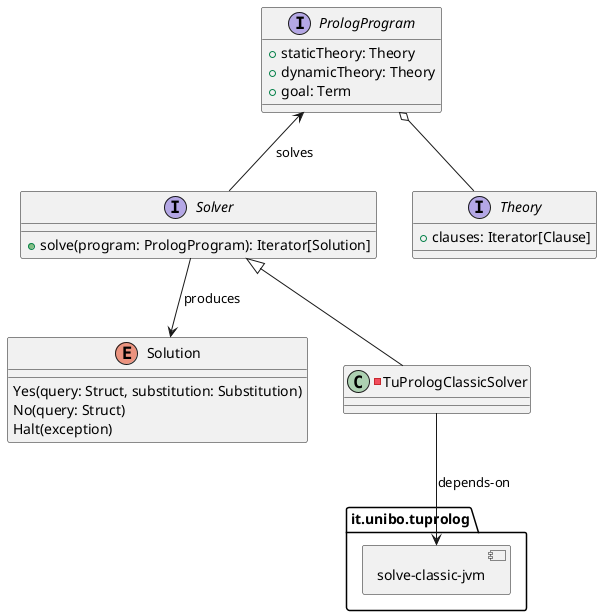 @startuml
interface Solver {
    +solve(program: PrologProgram): Iterator[Solution]
}

interface PrologProgram {
    + staticTheory: Theory
    + dynamicTheory: Theory
    + goal: Term
}

enum Solution {
    Yes(query: Struct, substitution: Substitution)
    No(query: Struct)
    Halt(exception)
}

interface Theory {
    +clauses: Iterator[Clause]
}

-class TuPrologClassicSolver {
}

folder f as "it.unibo.tuprolog" {
    component "solve-classic-jvm" {
    }
}



PrologProgram <-- Solver : solves
Solver --> Solution : produces
PrologProgram o-- Theory

Solver <|-- TuPrologClassicSolver
TuPrologClassicSolver --> "solve-classic-jvm" : depends-on
@enduml